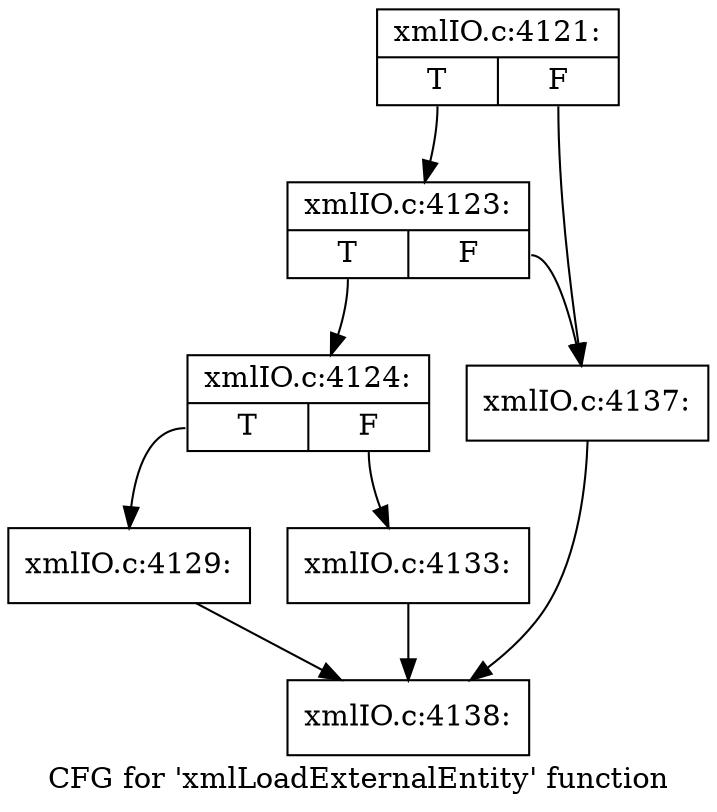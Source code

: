 digraph "CFG for 'xmlLoadExternalEntity' function" {
	label="CFG for 'xmlLoadExternalEntity' function";

	Node0x53683a0 [shape=record,label="{xmlIO.c:4121:|{<s0>T|<s1>F}}"];
	Node0x53683a0:s0 -> Node0x5369700;
	Node0x53683a0:s1 -> Node0x53696b0;
	Node0x5369700 [shape=record,label="{xmlIO.c:4123:|{<s0>T|<s1>F}}"];
	Node0x5369700:s0 -> Node0x5369660;
	Node0x5369700:s1 -> Node0x53696b0;
	Node0x5369660 [shape=record,label="{xmlIO.c:4124:|{<s0>T|<s1>F}}"];
	Node0x5369660:s0 -> Node0x536ab20;
	Node0x5369660:s1 -> Node0x536ab70;
	Node0x536ab20 [shape=record,label="{xmlIO.c:4129:}"];
	Node0x536ab20 -> Node0x5368cd0;
	Node0x536ab70 [shape=record,label="{xmlIO.c:4133:}"];
	Node0x536ab70 -> Node0x5368cd0;
	Node0x53696b0 [shape=record,label="{xmlIO.c:4137:}"];
	Node0x53696b0 -> Node0x5368cd0;
	Node0x5368cd0 [shape=record,label="{xmlIO.c:4138:}"];
}
